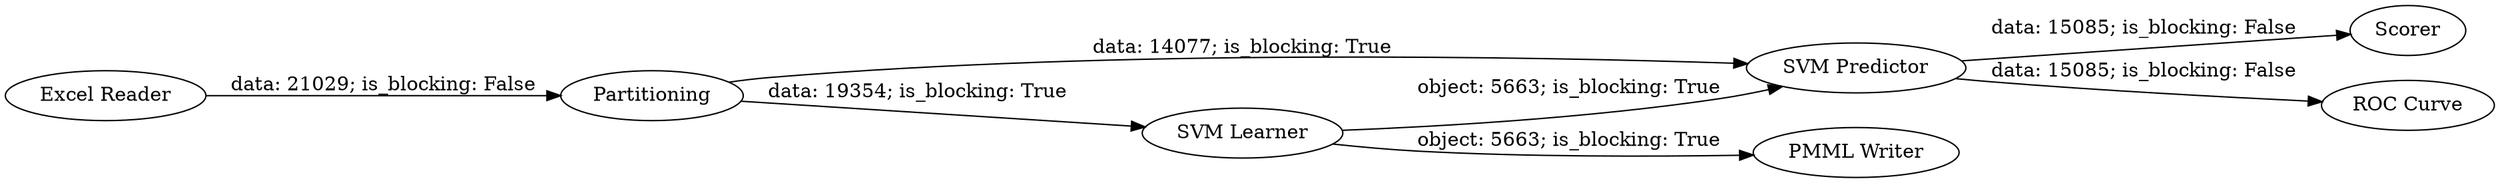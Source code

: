 digraph {
	"-1581489306408624138_5" [label=Scorer]
	"-1581489306408624138_2" [label=Partitioning]
	"-1581489306408624138_4" [label="SVM Predictor"]
	"-1581489306408624138_6" [label="ROC Curve"]
	"-1581489306408624138_3" [label="SVM Learner"]
	"-1581489306408624138_1" [label="Excel Reader"]
	"-1581489306408624138_7" [label="PMML Writer"]
	"-1581489306408624138_2" -> "-1581489306408624138_4" [label="data: 14077; is_blocking: True"]
	"-1581489306408624138_4" -> "-1581489306408624138_6" [label="data: 15085; is_blocking: False"]
	"-1581489306408624138_2" -> "-1581489306408624138_3" [label="data: 19354; is_blocking: True"]
	"-1581489306408624138_3" -> "-1581489306408624138_7" [label="object: 5663; is_blocking: True"]
	"-1581489306408624138_4" -> "-1581489306408624138_5" [label="data: 15085; is_blocking: False"]
	"-1581489306408624138_3" -> "-1581489306408624138_4" [label="object: 5663; is_blocking: True"]
	"-1581489306408624138_1" -> "-1581489306408624138_2" [label="data: 21029; is_blocking: False"]
	rankdir=LR
}
